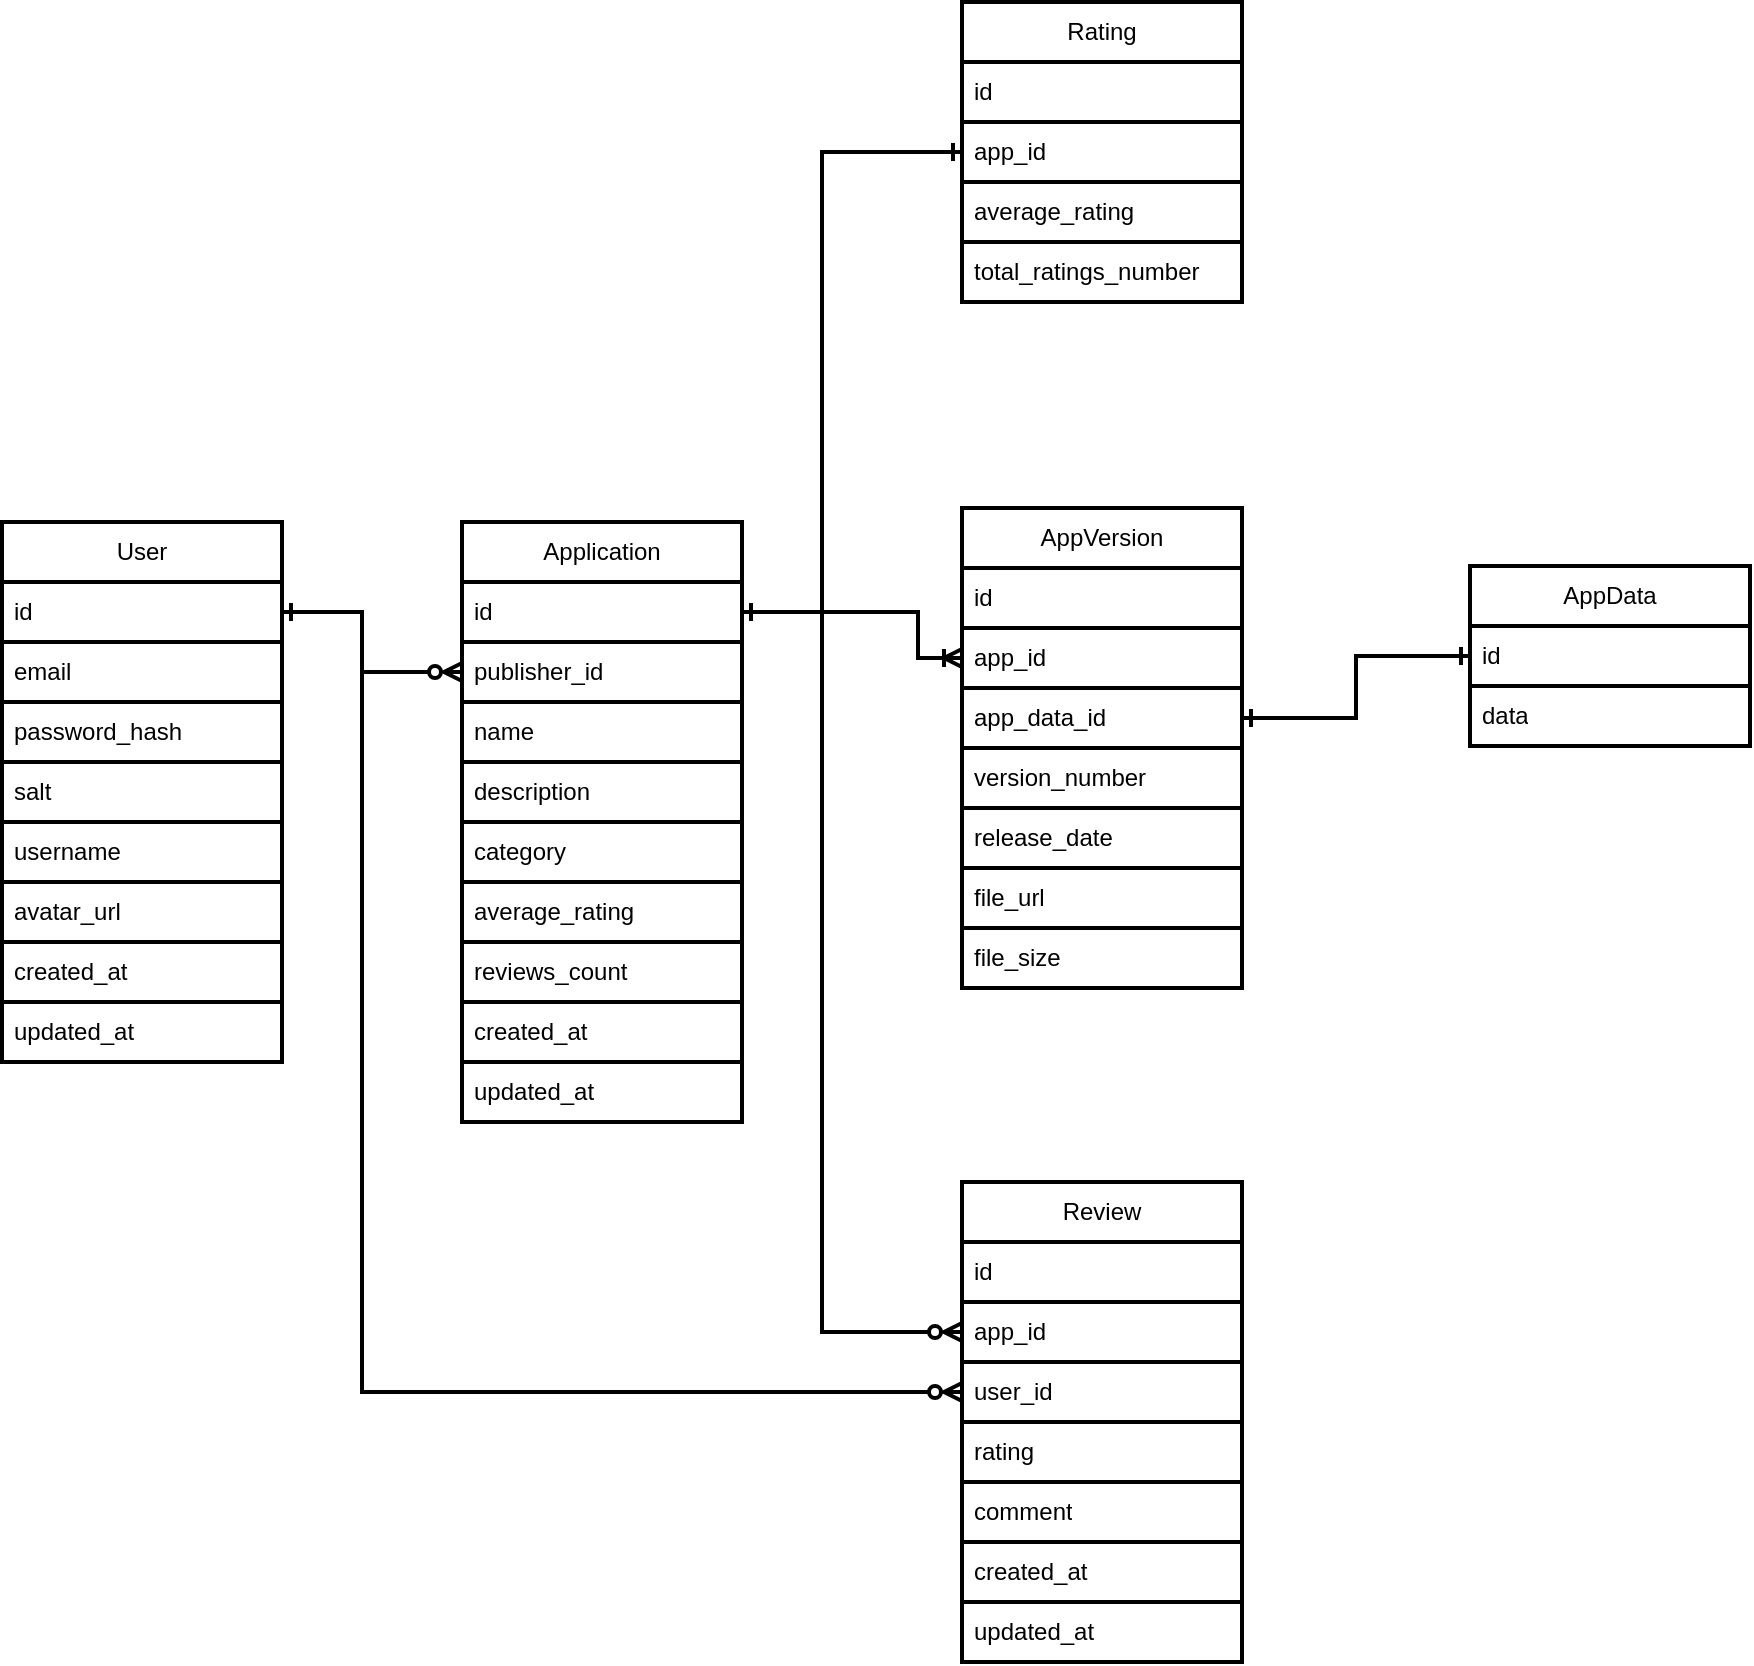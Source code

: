 <mxfile>
    <diagram id="shZcbOlO5Uuuxu6bRFa-" name="Page-1">
        <mxGraphModel dx="1676" dy="904" grid="0" gridSize="10" guides="1" tooltips="1" connect="1" arrows="1" fold="1" page="0" pageScale="1" pageWidth="850" pageHeight="1100" background="#ffffff" math="0" shadow="0">
            <root>
                <mxCell id="0"/>
                <mxCell id="1" parent="0"/>
                <mxCell id="2" value="&lt;font color=&quot;#000000&quot;&gt;User&lt;/font&gt;" style="swimlane;fontStyle=0;childLayout=stackLayout;horizontal=1;startSize=30;horizontalStack=0;resizeParent=1;resizeParentMax=0;resizeLast=0;collapsible=1;marginBottom=0;whiteSpace=wrap;html=1;rounded=0;strokeWidth=2;swimlaneLine=1;fillStyle=auto;swimlaneFillColor=none;shadow=0;glass=0;" parent="1" vertex="1">
                    <mxGeometry x="90" y="360" width="140" height="270" as="geometry">
                        <mxRectangle x="90" y="360" width="60" height="30" as="alternateBounds"/>
                    </mxGeometry>
                </mxCell>
                <mxCell id="3" value="id&lt;br&gt;" style="text;strokeColor=#000000;fillColor=none;align=left;verticalAlign=middle;spacingLeft=4;spacingRight=4;overflow=hidden;points=[[0,0.5],[1,0.5]];portConstraint=eastwest;rotatable=0;whiteSpace=wrap;html=1;rounded=0;fontColor=#000000;strokeWidth=2;swimlaneLine=1;" parent="2" vertex="1">
                    <mxGeometry y="30" width="140" height="30" as="geometry"/>
                </mxCell>
                <mxCell id="4" value="email" style="text;strokeColor=#000000;fillColor=none;align=left;verticalAlign=middle;spacingLeft=4;spacingRight=4;overflow=hidden;points=[[0,0.5],[1,0.5]];portConstraint=eastwest;rotatable=0;whiteSpace=wrap;html=1;rounded=0;fontColor=#000000;strokeWidth=2;swimlaneLine=1;" parent="2" vertex="1">
                    <mxGeometry y="60" width="140" height="30" as="geometry"/>
                </mxCell>
                <mxCell id="5" value="password_hash" style="text;strokeColor=#000000;fillColor=none;align=left;verticalAlign=middle;spacingLeft=4;spacingRight=4;overflow=hidden;points=[[0,0.5],[1,0.5]];portConstraint=eastwest;rotatable=0;whiteSpace=wrap;html=1;rounded=0;fontColor=#000000;strokeWidth=2;swimlaneLine=1;" parent="2" vertex="1">
                    <mxGeometry y="90" width="140" height="30" as="geometry"/>
                </mxCell>
                <mxCell id="50" value="salt" style="text;strokeColor=#000000;fillColor=none;align=left;verticalAlign=middle;spacingLeft=4;spacingRight=4;overflow=hidden;points=[[0,0.5],[1,0.5]];portConstraint=eastwest;rotatable=0;whiteSpace=wrap;html=1;rounded=0;fontColor=#000000;strokeWidth=2;swimlaneLine=1;" parent="2" vertex="1">
                    <mxGeometry y="120" width="140" height="30" as="geometry"/>
                </mxCell>
                <mxCell id="9" value="username" style="text;strokeColor=#000000;fillColor=none;align=left;verticalAlign=middle;spacingLeft=4;spacingRight=4;overflow=hidden;points=[[0,0.5],[1,0.5]];portConstraint=eastwest;rotatable=0;whiteSpace=wrap;html=1;rounded=0;fontColor=#000000;strokeWidth=2;swimlaneLine=1;" parent="2" vertex="1">
                    <mxGeometry y="150" width="140" height="30" as="geometry"/>
                </mxCell>
                <mxCell id="10" value="avatar_url" style="text;strokeColor=#000000;fillColor=none;align=left;verticalAlign=middle;spacingLeft=4;spacingRight=4;overflow=hidden;points=[[0,0.5],[1,0.5]];portConstraint=eastwest;rotatable=0;whiteSpace=wrap;html=1;rounded=0;fontColor=#000000;strokeWidth=2;swimlaneLine=1;" parent="2" vertex="1">
                    <mxGeometry y="180" width="140" height="30" as="geometry"/>
                </mxCell>
                <mxCell id="26" value="created_at" style="text;strokeColor=#000000;fillColor=none;align=left;verticalAlign=middle;spacingLeft=4;spacingRight=4;overflow=hidden;points=[[0,0.5],[1,0.5]];portConstraint=eastwest;rotatable=0;whiteSpace=wrap;html=1;rounded=0;fontColor=#000000;strokeWidth=2;swimlaneLine=1;" parent="2" vertex="1">
                    <mxGeometry y="210" width="140" height="30" as="geometry"/>
                </mxCell>
                <mxCell id="27" value="updated_at" style="text;strokeColor=#000000;fillColor=none;align=left;verticalAlign=middle;spacingLeft=4;spacingRight=4;overflow=hidden;points=[[0,0.5],[1,0.5]];portConstraint=eastwest;rotatable=0;whiteSpace=wrap;html=1;rounded=0;fontColor=#000000;strokeWidth=2;swimlaneLine=1;" parent="2" vertex="1">
                    <mxGeometry y="240" width="140" height="30" as="geometry"/>
                </mxCell>
                <mxCell id="12" value="&lt;font color=&quot;#000000&quot;&gt;Application&lt;/font&gt;" style="swimlane;fontStyle=0;childLayout=stackLayout;horizontal=1;startSize=30;horizontalStack=0;resizeParent=1;resizeParentMax=0;resizeLast=0;collapsible=1;marginBottom=0;whiteSpace=wrap;html=1;rounded=0;strokeWidth=2;swimlaneLine=1;" parent="1" vertex="1">
                    <mxGeometry x="320" y="360" width="140" height="300" as="geometry"/>
                </mxCell>
                <mxCell id="13" value="id" style="text;strokeColor=#000000;fillColor=none;align=left;verticalAlign=middle;spacingLeft=4;spacingRight=4;overflow=hidden;points=[[0,0.5],[1,0.5]];portConstraint=eastwest;rotatable=0;whiteSpace=wrap;html=1;rounded=0;fontColor=#000000;strokeWidth=2;swimlaneLine=1;" parent="12" vertex="1">
                    <mxGeometry y="30" width="140" height="30" as="geometry"/>
                </mxCell>
                <mxCell id="14" value="publisher_id" style="text;strokeColor=#000000;fillColor=none;align=left;verticalAlign=middle;spacingLeft=4;spacingRight=4;overflow=hidden;points=[[0,0.5],[1,0.5]];portConstraint=eastwest;rotatable=0;whiteSpace=wrap;html=1;rounded=0;fontColor=#000000;strokeWidth=2;swimlaneLine=1;" parent="12" vertex="1">
                    <mxGeometry y="60" width="140" height="30" as="geometry"/>
                </mxCell>
                <mxCell id="15" value="name" style="text;strokeColor=#000000;fillColor=none;align=left;verticalAlign=middle;spacingLeft=4;spacingRight=4;overflow=hidden;points=[[0,0.5],[1,0.5]];portConstraint=eastwest;rotatable=0;whiteSpace=wrap;html=1;rounded=0;fontColor=#000000;strokeWidth=2;swimlaneLine=1;" parent="12" vertex="1">
                    <mxGeometry y="90" width="140" height="30" as="geometry"/>
                </mxCell>
                <mxCell id="17" value="description" style="text;strokeColor=#000000;fillColor=none;align=left;verticalAlign=middle;spacingLeft=4;spacingRight=4;overflow=hidden;points=[[0,0.5],[1,0.5]];portConstraint=eastwest;rotatable=0;whiteSpace=wrap;html=1;rounded=0;fontColor=#000000;strokeWidth=2;swimlaneLine=1;" parent="12" vertex="1">
                    <mxGeometry y="120" width="140" height="30" as="geometry"/>
                </mxCell>
                <mxCell id="18" value="category" style="text;strokeColor=#000000;fillColor=none;align=left;verticalAlign=middle;spacingLeft=4;spacingRight=4;overflow=hidden;points=[[0,0.5],[1,0.5]];portConstraint=eastwest;rotatable=0;whiteSpace=wrap;html=1;rounded=0;fontColor=#000000;strokeWidth=2;swimlaneLine=1;" parent="12" vertex="1">
                    <mxGeometry y="150" width="140" height="30" as="geometry"/>
                </mxCell>
                <mxCell id="52" value="average_rating" style="text;strokeColor=#000000;fillColor=none;align=left;verticalAlign=middle;spacingLeft=4;spacingRight=4;overflow=hidden;points=[[0,0.5],[1,0.5]];portConstraint=eastwest;rotatable=0;whiteSpace=wrap;html=1;rounded=0;fontColor=#000000;strokeWidth=2;swimlaneLine=1;" parent="12" vertex="1">
                    <mxGeometry y="180" width="140" height="30" as="geometry"/>
                </mxCell>
                <mxCell id="53" value="reviews_count" style="text;strokeColor=#000000;fillColor=none;align=left;verticalAlign=middle;spacingLeft=4;spacingRight=4;overflow=hidden;points=[[0,0.5],[1,0.5]];portConstraint=eastwest;rotatable=0;whiteSpace=wrap;html=1;rounded=0;fontColor=#000000;strokeWidth=2;swimlaneLine=1;" parent="12" vertex="1">
                    <mxGeometry y="210" width="140" height="30" as="geometry"/>
                </mxCell>
                <mxCell id="19" value="created_at" style="text;strokeColor=#000000;fillColor=none;align=left;verticalAlign=middle;spacingLeft=4;spacingRight=4;overflow=hidden;points=[[0,0.5],[1,0.5]];portConstraint=eastwest;rotatable=0;whiteSpace=wrap;html=1;rounded=0;fontColor=#000000;strokeWidth=2;swimlaneLine=1;" parent="12" vertex="1">
                    <mxGeometry y="240" width="140" height="30" as="geometry"/>
                </mxCell>
                <mxCell id="20" value="updated_at" style="text;strokeColor=#000000;fillColor=none;align=left;verticalAlign=middle;spacingLeft=4;spacingRight=4;overflow=hidden;points=[[0,0.5],[1,0.5]];portConstraint=eastwest;rotatable=0;whiteSpace=wrap;html=1;rounded=0;fontColor=#000000;strokeWidth=2;swimlaneLine=1;" parent="12" vertex="1">
                    <mxGeometry y="270" width="140" height="30" as="geometry"/>
                </mxCell>
                <mxCell id="21" value="AppVersion" style="swimlane;fontStyle=0;childLayout=stackLayout;horizontal=1;startSize=30;horizontalStack=0;resizeParent=1;resizeParentMax=0;resizeLast=0;collapsible=1;marginBottom=0;whiteSpace=wrap;html=1;rounded=0;gradientColor=none;swimlaneFillColor=none;strokeColor=#000000;fontColor=#000000;labelBackgroundColor=none;labelBorderColor=none;strokeWidth=2;swimlaneLine=1;" parent="1" vertex="1">
                    <mxGeometry x="570" y="353" width="140" height="240" as="geometry"/>
                </mxCell>
                <mxCell id="22" value="id" style="text;strokeColor=#000000;fillColor=none;align=left;verticalAlign=middle;spacingLeft=4;spacingRight=4;overflow=hidden;points=[[0,0.5],[1,0.5]];portConstraint=eastwest;rotatable=0;whiteSpace=wrap;html=1;rounded=0;fontColor=#000000;strokeWidth=2;swimlaneLine=1;" parent="21" vertex="1">
                    <mxGeometry y="30" width="140" height="30" as="geometry"/>
                </mxCell>
                <mxCell id="23" value="app_id" style="text;strokeColor=#000000;fillColor=none;align=left;verticalAlign=middle;spacingLeft=4;spacingRight=4;overflow=hidden;points=[[0,0.5],[1,0.5]];portConstraint=eastwest;rotatable=0;whiteSpace=wrap;html=1;rounded=0;fontColor=#000000;strokeWidth=2;swimlaneLine=1;" parent="21" vertex="1">
                    <mxGeometry y="60" width="140" height="30" as="geometry"/>
                </mxCell>
                <mxCell id="65" value="app_data_id" style="text;strokeColor=#000000;fillColor=none;align=left;verticalAlign=middle;spacingLeft=4;spacingRight=4;overflow=hidden;points=[[0,0.5],[1,0.5]];portConstraint=eastwest;rotatable=0;whiteSpace=wrap;html=1;rounded=0;fontColor=#000000;strokeWidth=2;swimlaneLine=1;" vertex="1" parent="21">
                    <mxGeometry y="90" width="140" height="30" as="geometry"/>
                </mxCell>
                <mxCell id="24" value="version_number" style="text;strokeColor=#000000;fillColor=none;align=left;verticalAlign=middle;spacingLeft=4;spacingRight=4;overflow=hidden;points=[[0,0.5],[1,0.5]];portConstraint=eastwest;rotatable=0;whiteSpace=wrap;html=1;rounded=0;fontColor=#000000;strokeWidth=2;swimlaneLine=1;" parent="21" vertex="1">
                    <mxGeometry y="120" width="140" height="30" as="geometry"/>
                </mxCell>
                <mxCell id="28" value="release_date" style="text;strokeColor=#000000;fillColor=none;align=left;verticalAlign=middle;spacingLeft=4;spacingRight=4;overflow=hidden;points=[[0,0.5],[1,0.5]];portConstraint=eastwest;rotatable=0;whiteSpace=wrap;html=1;rounded=0;fontColor=#000000;strokeWidth=2;swimlaneLine=1;" parent="21" vertex="1">
                    <mxGeometry y="150" width="140" height="30" as="geometry"/>
                </mxCell>
                <mxCell id="29" value="file_url" style="text;strokeColor=#000000;fillColor=none;align=left;verticalAlign=middle;spacingLeft=4;spacingRight=4;overflow=hidden;points=[[0,0.5],[1,0.5]];portConstraint=eastwest;rotatable=0;whiteSpace=wrap;html=1;rounded=0;fontColor=#000000;strokeWidth=2;swimlaneLine=1;" parent="21" vertex="1">
                    <mxGeometry y="180" width="140" height="30" as="geometry"/>
                </mxCell>
                <mxCell id="30" value="file_size" style="text;strokeColor=#000000;fillColor=none;align=left;verticalAlign=middle;spacingLeft=4;spacingRight=4;overflow=hidden;points=[[0,0.5],[1,0.5]];portConstraint=eastwest;rotatable=0;whiteSpace=wrap;html=1;rounded=0;fontColor=#000000;strokeWidth=2;swimlaneLine=1;" parent="21" vertex="1">
                    <mxGeometry y="210" width="140" height="30" as="geometry"/>
                </mxCell>
                <mxCell id="25" style="edgeStyle=elbowEdgeStyle;html=1;exitX=0;exitY=0.5;exitDx=0;exitDy=0;entryX=1;entryY=0.5;entryDx=0;entryDy=0;rounded=0;fontColor=#000000;strokeWidth=2;strokeColor=#000000;swimlaneLine=1;endArrow=ERone;endFill=0;startArrow=ERzeroToMany;startFill=0;" parent="1" source="14" target="3" edge="1">
                    <mxGeometry relative="1" as="geometry">
                        <Array as="points">
                            <mxPoint x="270" y="440"/>
                        </Array>
                    </mxGeometry>
                </mxCell>
                <mxCell id="31" style="edgeStyle=elbowEdgeStyle;html=1;entryX=1;entryY=0.5;entryDx=0;entryDy=0;rounded=0;fontColor=#000000;strokeWidth=2;strokeColor=#000000;swimlaneLine=1;endArrow=ERone;endFill=0;startArrow=ERoneToMany;startFill=0;" parent="1" source="23" target="13" edge="1">
                    <mxGeometry relative="1" as="geometry">
                        <Array as="points">
                            <mxPoint x="548" y="428"/>
                            <mxPoint x="533" y="434"/>
                            <mxPoint x="500" y="450"/>
                        </Array>
                    </mxGeometry>
                </mxCell>
                <mxCell id="32" value="&lt;font color=&quot;#000000&quot;&gt;Review&lt;/font&gt;" style="swimlane;fontStyle=0;childLayout=stackLayout;horizontal=1;startSize=30;horizontalStack=0;resizeParent=1;resizeParentMax=0;resizeLast=0;collapsible=1;marginBottom=0;whiteSpace=wrap;html=1;rounded=0;fontColor=#FFFFFF;strokeWidth=2;strokeColor=#000000;swimlaneLine=1;labelBackgroundColor=default;" parent="1" vertex="1">
                    <mxGeometry x="570" y="690" width="140" height="240" as="geometry"/>
                </mxCell>
                <mxCell id="33" value="id" style="text;strokeColor=#000000;fillColor=none;align=left;verticalAlign=middle;spacingLeft=4;spacingRight=4;overflow=hidden;points=[[0,0.5],[1,0.5]];portConstraint=eastwest;rotatable=0;whiteSpace=wrap;html=1;rounded=0;fontColor=#000000;strokeWidth=2;swimlaneLine=1;" parent="32" vertex="1">
                    <mxGeometry y="30" width="140" height="30" as="geometry"/>
                </mxCell>
                <mxCell id="34" value="app_id" style="text;strokeColor=#000000;fillColor=none;align=left;verticalAlign=middle;spacingLeft=4;spacingRight=4;overflow=hidden;points=[[0,0.5],[1,0.5]];portConstraint=eastwest;rotatable=0;whiteSpace=wrap;html=1;rounded=0;fontColor=#000000;strokeWidth=2;swimlaneLine=1;" parent="32" vertex="1">
                    <mxGeometry y="60" width="140" height="30" as="geometry"/>
                </mxCell>
                <mxCell id="35" value="user_id" style="text;strokeColor=#000000;fillColor=none;align=left;verticalAlign=middle;spacingLeft=4;spacingRight=4;overflow=hidden;points=[[0,0.5],[1,0.5]];portConstraint=eastwest;rotatable=0;whiteSpace=wrap;html=1;rounded=0;fontColor=#000000;strokeWidth=2;swimlaneLine=1;" parent="32" vertex="1">
                    <mxGeometry y="90" width="140" height="30" as="geometry"/>
                </mxCell>
                <mxCell id="36" value="rating" style="text;strokeColor=#000000;fillColor=none;align=left;verticalAlign=middle;spacingLeft=4;spacingRight=4;overflow=hidden;points=[[0,0.5],[1,0.5]];portConstraint=eastwest;rotatable=0;whiteSpace=wrap;html=1;rounded=0;fontColor=#000000;strokeWidth=2;swimlaneLine=1;" parent="32" vertex="1">
                    <mxGeometry y="120" width="140" height="30" as="geometry"/>
                </mxCell>
                <mxCell id="37" value="comment" style="text;strokeColor=#000000;fillColor=none;align=left;verticalAlign=middle;spacingLeft=4;spacingRight=4;overflow=hidden;points=[[0,0.5],[1,0.5]];portConstraint=eastwest;rotatable=0;whiteSpace=wrap;html=1;rounded=0;fontColor=#000000;strokeWidth=2;swimlaneLine=1;" parent="32" vertex="1">
                    <mxGeometry y="150" width="140" height="30" as="geometry"/>
                </mxCell>
                <mxCell id="38" value="created_at" style="text;strokeColor=#000000;fillColor=none;align=left;verticalAlign=middle;spacingLeft=4;spacingRight=4;overflow=hidden;points=[[0,0.5],[1,0.5]];portConstraint=eastwest;rotatable=0;whiteSpace=wrap;html=1;rounded=0;fontColor=#000000;strokeWidth=2;swimlaneLine=1;" parent="32" vertex="1">
                    <mxGeometry y="180" width="140" height="30" as="geometry"/>
                </mxCell>
                <mxCell id="39" value="updated_at" style="text;strokeColor=#000000;fillColor=none;align=left;verticalAlign=middle;spacingLeft=4;spacingRight=4;overflow=hidden;points=[[0,0.5],[1,0.5]];portConstraint=eastwest;rotatable=0;whiteSpace=wrap;html=1;rounded=0;fontColor=#000000;strokeWidth=2;swimlaneLine=1;" parent="32" vertex="1">
                    <mxGeometry y="210" width="140" height="30" as="geometry"/>
                </mxCell>
                <mxCell id="41" style="edgeStyle=elbowEdgeStyle;html=1;rounded=0;fontColor=#000000;strokeWidth=2;strokeColor=#000000;swimlaneLine=1;endArrow=ERone;endFill=0;startArrow=ERzeroToMany;startFill=0;" parent="1" source="34" target="13" edge="1">
                    <mxGeometry relative="1" as="geometry">
                        <Array as="points">
                            <mxPoint x="500" y="570"/>
                        </Array>
                    </mxGeometry>
                </mxCell>
                <mxCell id="42" style="edgeStyle=elbowEdgeStyle;html=1;rounded=0;fontColor=#000000;strokeWidth=2;strokeColor=#000000;swimlaneLine=1;startArrow=ERzeroToMany;startFill=0;endArrow=ERone;endFill=0;" parent="1" source="35" target="3" edge="1">
                    <mxGeometry relative="1" as="geometry">
                        <Array as="points">
                            <mxPoint x="270" y="720"/>
                            <mxPoint x="270" y="270"/>
                        </Array>
                    </mxGeometry>
                </mxCell>
                <mxCell id="43" value="&lt;font color=&quot;#000000&quot;&gt;Rating&lt;/font&gt;" style="swimlane;fontStyle=0;childLayout=stackLayout;horizontal=1;startSize=30;horizontalStack=0;resizeParent=1;resizeParentMax=0;resizeLast=0;collapsible=1;marginBottom=0;whiteSpace=wrap;html=1;rounded=0;fontColor=#FFFFFF;strokeWidth=2;strokeColor=#000000;swimlaneLine=1;swimlaneFillColor=none;gradientColor=none;shadow=0;glass=0;" parent="1" vertex="1">
                    <mxGeometry x="570" y="100" width="140" height="150" as="geometry"/>
                </mxCell>
                <mxCell id="44" value="id" style="text;strokeColor=#000000;fillColor=none;align=left;verticalAlign=middle;spacingLeft=4;spacingRight=4;overflow=hidden;points=[[0,0.5],[1,0.5]];portConstraint=eastwest;rotatable=0;whiteSpace=wrap;html=1;rounded=0;fontColor=#000000;strokeWidth=2;swimlaneLine=1;" parent="43" vertex="1">
                    <mxGeometry y="30" width="140" height="30" as="geometry"/>
                </mxCell>
                <mxCell id="45" value="app_id" style="text;strokeColor=#000000;fillColor=none;align=left;verticalAlign=middle;spacingLeft=4;spacingRight=4;overflow=hidden;points=[[0,0.5],[1,0.5]];portConstraint=eastwest;rotatable=0;whiteSpace=wrap;html=1;rounded=0;fontColor=#000000;strokeWidth=2;swimlaneLine=1;" parent="43" vertex="1">
                    <mxGeometry y="60" width="140" height="30" as="geometry"/>
                </mxCell>
                <mxCell id="46" value="average_rating" style="text;strokeColor=#000000;fillColor=none;align=left;verticalAlign=middle;spacingLeft=4;spacingRight=4;overflow=hidden;points=[[0,0.5],[1,0.5]];portConstraint=eastwest;rotatable=0;whiteSpace=wrap;html=1;rounded=0;fontColor=#000000;strokeWidth=2;swimlaneLine=1;" parent="43" vertex="1">
                    <mxGeometry y="90" width="140" height="30" as="geometry"/>
                </mxCell>
                <mxCell id="47" value="total_ratings_number" style="text;strokeColor=#000000;fillColor=none;align=left;verticalAlign=middle;spacingLeft=4;spacingRight=4;overflow=hidden;points=[[0,0.5],[1,0.5]];portConstraint=eastwest;rotatable=0;whiteSpace=wrap;html=1;rounded=0;fontColor=#000000;strokeWidth=2;swimlaneLine=1;" parent="43" vertex="1">
                    <mxGeometry y="120" width="140" height="30" as="geometry"/>
                </mxCell>
                <mxCell id="49" style="edgeStyle=elbowEdgeStyle;html=1;rounded=0;fontColor=#000000;strokeWidth=2;strokeColor=#000000;swimlaneLine=1;endArrow=ERone;endFill=0;startArrow=ERone;startFill=0;" parent="1" source="45" target="13" edge="1">
                    <mxGeometry relative="1" as="geometry">
                        <Array as="points">
                            <mxPoint x="500" y="260"/>
                        </Array>
                    </mxGeometry>
                </mxCell>
                <mxCell id="54" value="AppData" style="swimlane;fontStyle=0;childLayout=stackLayout;horizontal=1;startSize=30;horizontalStack=0;resizeParent=1;resizeParentMax=0;resizeLast=0;collapsible=1;marginBottom=0;whiteSpace=wrap;html=1;rounded=0;strokeWidth=2;swimlaneLine=1;" vertex="1" parent="1">
                    <mxGeometry x="824" y="382" width="140" height="90" as="geometry"/>
                </mxCell>
                <mxCell id="55" value="id" style="text;strokeColor=#000000;fillColor=none;align=left;verticalAlign=middle;spacingLeft=4;spacingRight=4;overflow=hidden;points=[[0,0.5],[1,0.5]];portConstraint=eastwest;rotatable=0;whiteSpace=wrap;html=1;rounded=0;fontColor=#000000;strokeWidth=2;swimlaneLine=1;" vertex="1" parent="54">
                    <mxGeometry y="30" width="140" height="30" as="geometry"/>
                </mxCell>
                <mxCell id="56" value="data" style="text;strokeColor=#000000;fillColor=none;align=left;verticalAlign=middle;spacingLeft=4;spacingRight=4;overflow=hidden;points=[[0,0.5],[1,0.5]];portConstraint=eastwest;rotatable=0;whiteSpace=wrap;html=1;rounded=0;fontColor=#000000;strokeWidth=2;swimlaneLine=1;" vertex="1" parent="54">
                    <mxGeometry y="60" width="140" height="30" as="geometry"/>
                </mxCell>
                <mxCell id="66" style="edgeStyle=orthogonalEdgeStyle;html=1;rounded=0;strokeWidth=2;startArrow=ERone;startFill=0;endArrow=ERone;endFill=0;" edge="1" parent="1" source="65" target="55">
                    <mxGeometry relative="1" as="geometry"/>
                </mxCell>
            </root>
        </mxGraphModel>
    </diagram>
</mxfile>
